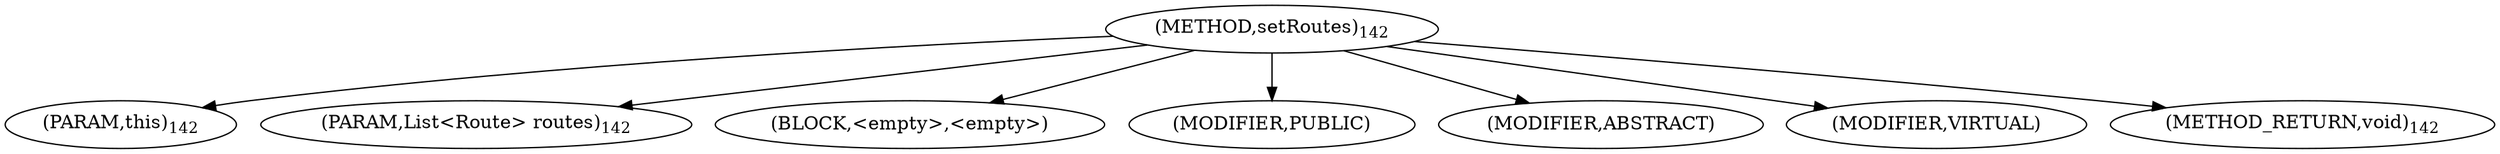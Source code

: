 digraph "setRoutes" {  
"134" [label = <(METHOD,setRoutes)<SUB>142</SUB>> ]
"135" [label = <(PARAM,this)<SUB>142</SUB>> ]
"136" [label = <(PARAM,List&lt;Route&gt; routes)<SUB>142</SUB>> ]
"137" [label = <(BLOCK,&lt;empty&gt;,&lt;empty&gt;)> ]
"138" [label = <(MODIFIER,PUBLIC)> ]
"139" [label = <(MODIFIER,ABSTRACT)> ]
"140" [label = <(MODIFIER,VIRTUAL)> ]
"141" [label = <(METHOD_RETURN,void)<SUB>142</SUB>> ]
  "134" -> "135" 
  "134" -> "136" 
  "134" -> "137" 
  "134" -> "138" 
  "134" -> "139" 
  "134" -> "140" 
  "134" -> "141" 
}
